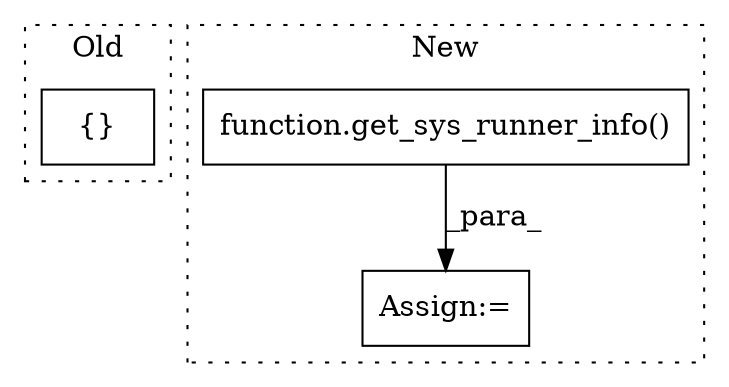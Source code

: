 digraph G {
subgraph cluster0 {
1 [label="{}" a="95" s="41634,41844" l="14,11" shape="box"];
label = "Old";
style="dotted";
}
subgraph cluster1 {
2 [label="function.get_sys_runner_info()" a="75" s="41918" l="21" shape="box"];
3 [label="Assign:=" a="68" s="41757" l="161" shape="box"];
label = "New";
style="dotted";
}
2 -> 3 [label="_para_"];
}